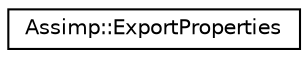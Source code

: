 digraph "Graphical Class Hierarchy"
{
  edge [fontname="Helvetica",fontsize="10",labelfontname="Helvetica",labelfontsize="10"];
  node [fontname="Helvetica",fontsize="10",shape=record];
  rankdir="LR";
  Node1 [label="Assimp::ExportProperties",height=0.2,width=0.4,color="black", fillcolor="white", style="filled",URL="$class_assimp_1_1_export_properties.html"];
}
